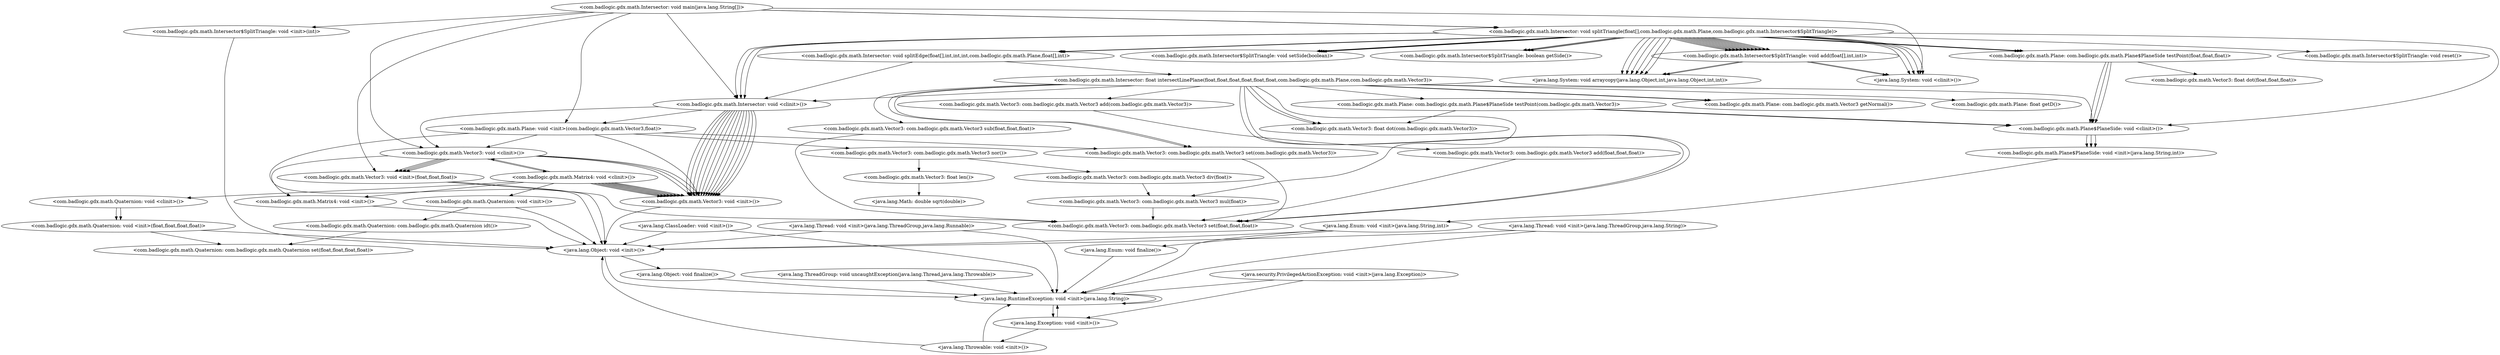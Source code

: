 digraph CallGraph {
"<com.badlogic.gdx.math.Intersector: void main(java.lang.String[])>" -> "<com.badlogic.gdx.math.Vector3: void <clinit>()>";
"<com.badlogic.gdx.math.Intersector: void main(java.lang.String[])>" -> "<com.badlogic.gdx.math.Intersector: void splitTriangle(float[],com.badlogic.gdx.math.Plane,com.badlogic.gdx.math.Intersector$SplitTriangle)>";
"<com.badlogic.gdx.math.Intersector: void main(java.lang.String[])>" -> "<com.badlogic.gdx.math.Intersector: void splitTriangle(float[],com.badlogic.gdx.math.Plane,com.badlogic.gdx.math.Intersector$SplitTriangle)>";
"<com.badlogic.gdx.math.Intersector: void main(java.lang.String[])>" -> "<com.badlogic.gdx.math.Intersector$SplitTriangle: void <init>(int)>";
"<com.badlogic.gdx.math.Intersector: void main(java.lang.String[])>" -> "<com.badlogic.gdx.math.Plane: void <init>(com.badlogic.gdx.math.Vector3,float)>";
"<com.badlogic.gdx.math.Intersector: void main(java.lang.String[])>" -> "<com.badlogic.gdx.math.Vector3: void <init>(float,float,float)>";
"<com.badlogic.gdx.math.Intersector: void main(java.lang.String[])>" -> "<java.lang.System: void <clinit>()>";
"<com.badlogic.gdx.math.Intersector: void main(java.lang.String[])>" -> "<com.badlogic.gdx.math.Intersector: void <clinit>()>";
"<com.badlogic.gdx.math.Intersector: void <clinit>()>" -> "<com.badlogic.gdx.math.Vector3: void <clinit>()>";
"<com.badlogic.gdx.math.Intersector: void <clinit>()>" -> "<com.badlogic.gdx.math.Vector3: void <init>()>";
"<com.badlogic.gdx.math.Intersector: void <clinit>()>" -> "<com.badlogic.gdx.math.Vector3: void <init>()>";
"<com.badlogic.gdx.math.Intersector: void <clinit>()>" -> "<com.badlogic.gdx.math.Vector3: void <init>()>";
"<com.badlogic.gdx.math.Intersector: void <clinit>()>" -> "<com.badlogic.gdx.math.Vector3: void <init>()>";
"<com.badlogic.gdx.math.Intersector: void <clinit>()>" -> "<com.badlogic.gdx.math.Vector3: void <init>()>";
"<com.badlogic.gdx.math.Intersector: void <clinit>()>" -> "<com.badlogic.gdx.math.Vector3: void <init>()>";
"<com.badlogic.gdx.math.Intersector: void <clinit>()>" -> "<com.badlogic.gdx.math.Vector3: void <init>()>";
"<com.badlogic.gdx.math.Intersector: void <clinit>()>" -> "<com.badlogic.gdx.math.Vector3: void <init>()>";
"<com.badlogic.gdx.math.Intersector: void <clinit>()>" -> "<com.badlogic.gdx.math.Vector3: void <init>()>";
"<com.badlogic.gdx.math.Intersector: void <clinit>()>" -> "<com.badlogic.gdx.math.Plane: void <init>(com.badlogic.gdx.math.Vector3,float)>";
"<com.badlogic.gdx.math.Intersector: void <clinit>()>" -> "<com.badlogic.gdx.math.Vector3: void <init>()>";
"<com.badlogic.gdx.math.Intersector: void <clinit>()>" -> "<com.badlogic.gdx.math.Vector3: void <init>()>";
"<com.badlogic.gdx.math.Intersector: void <clinit>()>" -> "<com.badlogic.gdx.math.Vector3: void <init>()>";
"<com.badlogic.gdx.math.Intersector: void <clinit>()>" -> "<com.badlogic.gdx.math.Vector3: void <init>()>";
"<java.lang.ThreadGroup: void uncaughtException(java.lang.Thread,java.lang.Throwable)>" -> "<java.lang.RuntimeException: void <init>(java.lang.String)>";
"<java.lang.ClassLoader: void <init>()>" -> "<java.lang.Object: void <init>()>";
"<java.lang.ClassLoader: void <init>()>" -> "<java.lang.RuntimeException: void <init>(java.lang.String)>";
"<java.security.PrivilegedActionException: void <init>(java.lang.Exception)>" -> "<java.lang.Exception: void <init>()>";
"<java.security.PrivilegedActionException: void <init>(java.lang.Exception)>" -> "<java.lang.RuntimeException: void <init>(java.lang.String)>";
"<java.lang.Thread: void <init>(java.lang.ThreadGroup,java.lang.Runnable)>" -> "<java.lang.Object: void <init>()>";
"<java.lang.Thread: void <init>(java.lang.ThreadGroup,java.lang.Runnable)>" -> "<java.lang.RuntimeException: void <init>(java.lang.String)>";
"<java.lang.Thread: void <init>(java.lang.ThreadGroup,java.lang.String)>" -> "<java.lang.Object: void <init>()>";
"<java.lang.Thread: void <init>(java.lang.ThreadGroup,java.lang.String)>" -> "<java.lang.RuntimeException: void <init>(java.lang.String)>";
"<com.badlogic.gdx.math.Vector3: void <clinit>()>" -> "<com.badlogic.gdx.math.Matrix4: void <clinit>()>";
"<com.badlogic.gdx.math.Vector3: void <clinit>()>" -> "<com.badlogic.gdx.math.Matrix4: void <init>()>";
"<com.badlogic.gdx.math.Vector3: void <clinit>()>" -> "<com.badlogic.gdx.math.Vector3: void <init>(float,float,float)>";
"<com.badlogic.gdx.math.Vector3: void <clinit>()>" -> "<com.badlogic.gdx.math.Vector3: void <init>(float,float,float)>";
"<com.badlogic.gdx.math.Vector3: void <clinit>()>" -> "<com.badlogic.gdx.math.Vector3: void <init>(float,float,float)>";
"<com.badlogic.gdx.math.Vector3: void <clinit>()>" -> "<com.badlogic.gdx.math.Vector3: void <init>(float,float,float)>";
"<com.badlogic.gdx.math.Vector3: void <clinit>()>" -> "<com.badlogic.gdx.math.Vector3: void <init>()>";
"<com.badlogic.gdx.math.Vector3: void <clinit>()>" -> "<com.badlogic.gdx.math.Vector3: void <init>()>";
"<com.badlogic.gdx.math.Vector3: void <clinit>()>" -> "<com.badlogic.gdx.math.Vector3: void <init>()>";
"<com.badlogic.gdx.math.Intersector: void splitTriangle(float[],com.badlogic.gdx.math.Plane,com.badlogic.gdx.math.Intersector$SplitTriangle)>" -> "<com.badlogic.gdx.math.Plane$PlaneSide: void <clinit>()>";
"<com.badlogic.gdx.math.Intersector: void splitTriangle(float[],com.badlogic.gdx.math.Plane,com.badlogic.gdx.math.Intersector$SplitTriangle)>" -> "<java.lang.System: void arraycopy(java.lang.Object,int,java.lang.Object,int,int)>";
"<com.badlogic.gdx.math.Intersector: void splitTriangle(float[],com.badlogic.gdx.math.Plane,com.badlogic.gdx.math.Intersector$SplitTriangle)>" -> "<java.lang.System: void arraycopy(java.lang.Object,int,java.lang.Object,int,int)>";
"<com.badlogic.gdx.math.Intersector: void splitTriangle(float[],com.badlogic.gdx.math.Plane,com.badlogic.gdx.math.Intersector$SplitTriangle)>" -> "<java.lang.System: void arraycopy(java.lang.Object,int,java.lang.Object,int,int)>";
"<com.badlogic.gdx.math.Intersector: void splitTriangle(float[],com.badlogic.gdx.math.Plane,com.badlogic.gdx.math.Intersector$SplitTriangle)>" -> "<java.lang.System: void arraycopy(java.lang.Object,int,java.lang.Object,int,int)>";
"<com.badlogic.gdx.math.Intersector: void splitTriangle(float[],com.badlogic.gdx.math.Plane,com.badlogic.gdx.math.Intersector$SplitTriangle)>" -> "<com.badlogic.gdx.math.Intersector: void splitEdge(float[],int,int,int,com.badlogic.gdx.math.Plane,float[],int)>";
"<com.badlogic.gdx.math.Intersector: void splitTriangle(float[],com.badlogic.gdx.math.Plane,com.badlogic.gdx.math.Intersector$SplitTriangle)>" -> "<com.badlogic.gdx.math.Intersector: void splitEdge(float[],int,int,int,com.badlogic.gdx.math.Plane,float[],int)>";
"<com.badlogic.gdx.math.Intersector: void splitTriangle(float[],com.badlogic.gdx.math.Plane,com.badlogic.gdx.math.Intersector$SplitTriangle)>" -> "<com.badlogic.gdx.math.Intersector: void splitEdge(float[],int,int,int,com.badlogic.gdx.math.Plane,float[],int)>";
"<com.badlogic.gdx.math.Intersector: void splitTriangle(float[],com.badlogic.gdx.math.Plane,com.badlogic.gdx.math.Intersector$SplitTriangle)>" -> "<java.lang.System: void arraycopy(java.lang.Object,int,java.lang.Object,int,int)>";
"<com.badlogic.gdx.math.Intersector: void splitTriangle(float[],com.badlogic.gdx.math.Plane,com.badlogic.gdx.math.Intersector$SplitTriangle)>" -> "<java.lang.System: void arraycopy(java.lang.Object,int,java.lang.Object,int,int)>";
"<com.badlogic.gdx.math.Intersector: void splitTriangle(float[],com.badlogic.gdx.math.Plane,com.badlogic.gdx.math.Intersector$SplitTriangle)>" -> "<java.lang.System: void <clinit>()>";
"<com.badlogic.gdx.math.Intersector: void splitTriangle(float[],com.badlogic.gdx.math.Plane,com.badlogic.gdx.math.Intersector$SplitTriangle)>" -> "<java.lang.System: void <clinit>()>";
"<com.badlogic.gdx.math.Intersector: void splitTriangle(float[],com.badlogic.gdx.math.Plane,com.badlogic.gdx.math.Intersector$SplitTriangle)>" -> "<com.badlogic.gdx.math.Intersector: void <clinit>()>";
"<com.badlogic.gdx.math.Intersector: void splitTriangle(float[],com.badlogic.gdx.math.Plane,com.badlogic.gdx.math.Intersector$SplitTriangle)>" -> "<com.badlogic.gdx.math.Intersector: void <clinit>()>";
"<com.badlogic.gdx.math.Intersector: void splitTriangle(float[],com.badlogic.gdx.math.Plane,com.badlogic.gdx.math.Intersector$SplitTriangle)>" -> "<com.badlogic.gdx.math.Intersector: void <clinit>()>";
"<com.badlogic.gdx.math.Intersector: void splitTriangle(float[],com.badlogic.gdx.math.Plane,com.badlogic.gdx.math.Intersector$SplitTriangle)>" -> "<java.lang.System: void <clinit>()>";
"<com.badlogic.gdx.math.Intersector: void splitTriangle(float[],com.badlogic.gdx.math.Plane,com.badlogic.gdx.math.Intersector$SplitTriangle)>" -> "<java.lang.System: void <clinit>()>";
"<com.badlogic.gdx.math.Intersector$SplitTriangle: void <init>(int)>" -> "<java.lang.Object: void <init>()>";
"<com.badlogic.gdx.math.Plane: void <init>(com.badlogic.gdx.math.Vector3,float)>" -> "<com.badlogic.gdx.math.Vector3: void <clinit>()>";
"<com.badlogic.gdx.math.Plane: void <init>(com.badlogic.gdx.math.Vector3,float)>" -> "<com.badlogic.gdx.math.Vector3: void <init>()>";
"<com.badlogic.gdx.math.Plane: void <init>(com.badlogic.gdx.math.Vector3,float)>" -> "<java.lang.Object: void <init>()>";
"<com.badlogic.gdx.math.Vector3: void <init>(float,float,float)>" -> "<java.lang.Object: void <init>()>";
"<com.badlogic.gdx.math.Vector3: void <init>()>" -> "<java.lang.Object: void <init>()>";
"<java.lang.RuntimeException: void <init>(java.lang.String)>" -> "<java.lang.Exception: void <init>()>";
"<java.lang.RuntimeException: void <init>(java.lang.String)>" -> "<java.lang.RuntimeException: void <init>(java.lang.String)>";
"<java.lang.Object: void <init>()>" -> "<java.lang.Object: void finalize()>";
"<java.lang.Object: void <init>()>" -> "<java.lang.RuntimeException: void <init>(java.lang.String)>";
"<java.lang.Exception: void <init>()>" -> "<java.lang.Throwable: void <init>()>";
"<java.lang.Exception: void <init>()>" -> "<java.lang.RuntimeException: void <init>(java.lang.String)>";
"<com.badlogic.gdx.math.Matrix4: void <clinit>()>" -> "<com.badlogic.gdx.math.Quaternion: void <clinit>()>";
"<com.badlogic.gdx.math.Matrix4: void <clinit>()>" -> "<com.badlogic.gdx.math.Vector3: void <init>()>";
"<com.badlogic.gdx.math.Matrix4: void <clinit>()>" -> "<com.badlogic.gdx.math.Vector3: void <init>()>";
"<com.badlogic.gdx.math.Matrix4: void <clinit>()>" -> "<com.badlogic.gdx.math.Vector3: void <init>()>";
"<com.badlogic.gdx.math.Matrix4: void <clinit>()>" -> "<com.badlogic.gdx.math.Matrix4: void <init>()>";
"<com.badlogic.gdx.math.Matrix4: void <clinit>()>" -> "<com.badlogic.gdx.math.Vector3: void <init>()>";
"<com.badlogic.gdx.math.Matrix4: void <clinit>()>" -> "<com.badlogic.gdx.math.Vector3: void <init>()>";
"<com.badlogic.gdx.math.Matrix4: void <clinit>()>" -> "<com.badlogic.gdx.math.Vector3: void <init>()>";
"<com.badlogic.gdx.math.Matrix4: void <clinit>()>" -> "<com.badlogic.gdx.math.Vector3: void <init>()>";
"<com.badlogic.gdx.math.Matrix4: void <clinit>()>" -> "<com.badlogic.gdx.math.Vector3: void <init>()>";
"<com.badlogic.gdx.math.Matrix4: void <clinit>()>" -> "<com.badlogic.gdx.math.Quaternion: void <init>()>";
"<com.badlogic.gdx.math.Matrix4: void <clinit>()>" -> "<com.badlogic.gdx.math.Vector3: void <clinit>()>";
"<com.badlogic.gdx.math.Matrix4: void <init>()>" -> "<java.lang.Object: void <init>()>";
"<com.badlogic.gdx.math.Plane$PlaneSide: void <clinit>()>" -> "<com.badlogic.gdx.math.Plane$PlaneSide: void <init>(java.lang.String,int)>";
"<com.badlogic.gdx.math.Plane$PlaneSide: void <clinit>()>" -> "<com.badlogic.gdx.math.Plane$PlaneSide: void <init>(java.lang.String,int)>";
"<com.badlogic.gdx.math.Plane$PlaneSide: void <clinit>()>" -> "<com.badlogic.gdx.math.Plane$PlaneSide: void <init>(java.lang.String,int)>";
"<com.badlogic.gdx.math.Intersector: void splitEdge(float[],int,int,int,com.badlogic.gdx.math.Plane,float[],int)>" -> "<com.badlogic.gdx.math.Intersector: void <clinit>()>";
"<com.badlogic.gdx.math.Intersector: void splitEdge(float[],int,int,int,com.badlogic.gdx.math.Plane,float[],int)>" -> "<com.badlogic.gdx.math.Intersector: float intersectLinePlane(float,float,float,float,float,float,com.badlogic.gdx.math.Plane,com.badlogic.gdx.math.Vector3)>";
"<java.lang.Object: void finalize()>" -> "<java.lang.RuntimeException: void <init>(java.lang.String)>";
"<java.lang.Throwable: void <init>()>" -> "<java.lang.Object: void <init>()>";
"<java.lang.Throwable: void <init>()>" -> "<java.lang.RuntimeException: void <init>(java.lang.String)>";
"<com.badlogic.gdx.math.Quaternion: void <clinit>()>" -> "<com.badlogic.gdx.math.Quaternion: void <init>(float,float,float,float)>";
"<com.badlogic.gdx.math.Quaternion: void <clinit>()>" -> "<com.badlogic.gdx.math.Quaternion: void <init>(float,float,float,float)>";
"<com.badlogic.gdx.math.Quaternion: void <init>()>" -> "<java.lang.Object: void <init>()>";
"<com.badlogic.gdx.math.Plane$PlaneSide: void <init>(java.lang.String,int)>" -> "<java.lang.Enum: void <init>(java.lang.String,int)>";
"<com.badlogic.gdx.math.Intersector: float intersectLinePlane(float,float,float,float,float,float,com.badlogic.gdx.math.Plane,com.badlogic.gdx.math.Vector3)>" -> "<com.badlogic.gdx.math.Intersector: void <clinit>()>";
"<com.badlogic.gdx.math.Intersector: float intersectLinePlane(float,float,float,float,float,float,com.badlogic.gdx.math.Plane,com.badlogic.gdx.math.Vector3)>" -> "<com.badlogic.gdx.math.Plane$PlaneSide: void <clinit>()>";
"<com.badlogic.gdx.math.Quaternion: void <init>(float,float,float,float)>" -> "<java.lang.Object: void <init>()>";
"<java.lang.Enum: void <init>(java.lang.String,int)>" -> "<java.lang.Enum: void finalize()>";
"<java.lang.Enum: void <init>(java.lang.String,int)>" -> "<java.lang.RuntimeException: void <init>(java.lang.String)>";
"<java.lang.Enum: void <init>(java.lang.String,int)>" -> "<java.lang.Object: void <init>()>";
"<java.lang.Enum: void finalize()>" -> "<java.lang.RuntimeException: void <init>(java.lang.String)>";
"<com.badlogic.gdx.math.Quaternion: void <init>(float,float,float,float)>" -> "<com.badlogic.gdx.math.Quaternion: com.badlogic.gdx.math.Quaternion set(float,float,float,float)>";
"<com.badlogic.gdx.math.Quaternion: void <init>()>" -> "<com.badlogic.gdx.math.Quaternion: com.badlogic.gdx.math.Quaternion idt()>";
"<com.badlogic.gdx.math.Quaternion: com.badlogic.gdx.math.Quaternion idt()>" -> "<com.badlogic.gdx.math.Quaternion: com.badlogic.gdx.math.Quaternion set(float,float,float,float)>";
"<com.badlogic.gdx.math.Plane: void <init>(com.badlogic.gdx.math.Vector3,float)>" -> "<com.badlogic.gdx.math.Vector3: com.badlogic.gdx.math.Vector3 set(com.badlogic.gdx.math.Vector3)>";
"<com.badlogic.gdx.math.Vector3: com.badlogic.gdx.math.Vector3 set(com.badlogic.gdx.math.Vector3)>" -> "<com.badlogic.gdx.math.Vector3: com.badlogic.gdx.math.Vector3 set(float,float,float)>";
"<com.badlogic.gdx.math.Intersector: float intersectLinePlane(float,float,float,float,float,float,com.badlogic.gdx.math.Plane,com.badlogic.gdx.math.Vector3)>" -> "<com.badlogic.gdx.math.Vector3: com.badlogic.gdx.math.Vector3 set(float,float,float)>";
"<com.badlogic.gdx.math.Intersector: float intersectLinePlane(float,float,float,float,float,float,com.badlogic.gdx.math.Plane,com.badlogic.gdx.math.Vector3)>" -> "<com.badlogic.gdx.math.Vector3: com.badlogic.gdx.math.Vector3 sub(float,float,float)>";
"<com.badlogic.gdx.math.Intersector: float intersectLinePlane(float,float,float,float,float,float,com.badlogic.gdx.math.Plane,com.badlogic.gdx.math.Vector3)>" -> "<com.badlogic.gdx.math.Vector3: float dot(com.badlogic.gdx.math.Vector3)>";
"<com.badlogic.gdx.math.Intersector: float intersectLinePlane(float,float,float,float,float,float,com.badlogic.gdx.math.Plane,com.badlogic.gdx.math.Vector3)>" -> "<com.badlogic.gdx.math.Vector3: com.badlogic.gdx.math.Vector3 mul(float)>";
"<com.badlogic.gdx.math.Vector3: com.badlogic.gdx.math.Vector3 mul(float)>" -> "<com.badlogic.gdx.math.Vector3: com.badlogic.gdx.math.Vector3 set(float,float,float)>";
"<com.badlogic.gdx.math.Vector3: com.badlogic.gdx.math.Vector3 sub(float,float,float)>" -> "<com.badlogic.gdx.math.Vector3: com.badlogic.gdx.math.Vector3 set(float,float,float)>";
"<com.badlogic.gdx.math.Intersector: float intersectLinePlane(float,float,float,float,float,float,com.badlogic.gdx.math.Plane,com.badlogic.gdx.math.Vector3)>" -> "<com.badlogic.gdx.math.Vector3: com.badlogic.gdx.math.Vector3 set(float,float,float)>";
"<com.badlogic.gdx.math.Intersector: float intersectLinePlane(float,float,float,float,float,float,com.badlogic.gdx.math.Plane,com.badlogic.gdx.math.Vector3)>" -> "<com.badlogic.gdx.math.Vector3: float dot(com.badlogic.gdx.math.Vector3)>";
"<com.badlogic.gdx.math.Intersector: float intersectLinePlane(float,float,float,float,float,float,com.badlogic.gdx.math.Plane,com.badlogic.gdx.math.Vector3)>" -> "<com.badlogic.gdx.math.Vector3: com.badlogic.gdx.math.Vector3 set(com.badlogic.gdx.math.Vector3)>";
"<com.badlogic.gdx.math.Intersector: float intersectLinePlane(float,float,float,float,float,float,com.badlogic.gdx.math.Plane,com.badlogic.gdx.math.Vector3)>" -> "<com.badlogic.gdx.math.Vector3: com.badlogic.gdx.math.Vector3 add(com.badlogic.gdx.math.Vector3)>";
"<com.badlogic.gdx.math.Intersector: float intersectLinePlane(float,float,float,float,float,float,com.badlogic.gdx.math.Plane,com.badlogic.gdx.math.Vector3)>" -> "<com.badlogic.gdx.math.Vector3: com.badlogic.gdx.math.Vector3 set(com.badlogic.gdx.math.Vector3)>";
"<com.badlogic.gdx.math.Vector3: com.badlogic.gdx.math.Vector3 add(com.badlogic.gdx.math.Vector3)>" -> "<com.badlogic.gdx.math.Vector3: com.badlogic.gdx.math.Vector3 add(float,float,float)>";
"<com.badlogic.gdx.math.Vector3: com.badlogic.gdx.math.Vector3 add(float,float,float)>" -> "<com.badlogic.gdx.math.Vector3: com.badlogic.gdx.math.Vector3 set(float,float,float)>";
"<com.badlogic.gdx.math.Intersector: void splitTriangle(float[],com.badlogic.gdx.math.Plane,com.badlogic.gdx.math.Intersector$SplitTriangle)>" -> "<com.badlogic.gdx.math.Intersector$SplitTriangle: void reset()>";
"<com.badlogic.gdx.math.Intersector: void splitTriangle(float[],com.badlogic.gdx.math.Plane,com.badlogic.gdx.math.Intersector$SplitTriangle)>" -> "<com.badlogic.gdx.math.Intersector$SplitTriangle: void setSide(boolean)>";
"<com.badlogic.gdx.math.Intersector: void splitTriangle(float[],com.badlogic.gdx.math.Plane,com.badlogic.gdx.math.Intersector$SplitTriangle)>" -> "<com.badlogic.gdx.math.Intersector$SplitTriangle: void add(float[],int,int)>";
"<com.badlogic.gdx.math.Intersector: void splitTriangle(float[],com.badlogic.gdx.math.Plane,com.badlogic.gdx.math.Intersector$SplitTriangle)>" -> "<com.badlogic.gdx.math.Intersector$SplitTriangle: void add(float[],int,int)>";
"<com.badlogic.gdx.math.Intersector: void splitTriangle(float[],com.badlogic.gdx.math.Plane,com.badlogic.gdx.math.Intersector$SplitTriangle)>" -> "<com.badlogic.gdx.math.Intersector$SplitTriangle: boolean getSide()>";
"<com.badlogic.gdx.math.Intersector: void splitTriangle(float[],com.badlogic.gdx.math.Plane,com.badlogic.gdx.math.Intersector$SplitTriangle)>" -> "<com.badlogic.gdx.math.Intersector$SplitTriangle: void setSide(boolean)>";
"<com.badlogic.gdx.math.Intersector: void splitTriangle(float[],com.badlogic.gdx.math.Plane,com.badlogic.gdx.math.Intersector$SplitTriangle)>" -> "<com.badlogic.gdx.math.Intersector$SplitTriangle: void add(float[],int,int)>";
"<com.badlogic.gdx.math.Intersector: void splitTriangle(float[],com.badlogic.gdx.math.Plane,com.badlogic.gdx.math.Intersector$SplitTriangle)>" -> "<com.badlogic.gdx.math.Intersector$SplitTriangle: void add(float[],int,int)>";
"<com.badlogic.gdx.math.Intersector: void splitTriangle(float[],com.badlogic.gdx.math.Plane,com.badlogic.gdx.math.Intersector$SplitTriangle)>" -> "<com.badlogic.gdx.math.Intersector$SplitTriangle: void add(float[],int,int)>";
"<com.badlogic.gdx.math.Intersector: void splitTriangle(float[],com.badlogic.gdx.math.Plane,com.badlogic.gdx.math.Intersector$SplitTriangle)>" -> "<com.badlogic.gdx.math.Intersector$SplitTriangle: boolean getSide()>";
"<com.badlogic.gdx.math.Intersector: void splitTriangle(float[],com.badlogic.gdx.math.Plane,com.badlogic.gdx.math.Intersector$SplitTriangle)>" -> "<com.badlogic.gdx.math.Intersector$SplitTriangle: void setSide(boolean)>";
"<com.badlogic.gdx.math.Intersector: void splitTriangle(float[],com.badlogic.gdx.math.Plane,com.badlogic.gdx.math.Intersector$SplitTriangle)>" -> "<com.badlogic.gdx.math.Intersector$SplitTriangle: void add(float[],int,int)>";
"<com.badlogic.gdx.math.Intersector: void splitTriangle(float[],com.badlogic.gdx.math.Plane,com.badlogic.gdx.math.Intersector$SplitTriangle)>" -> "<com.badlogic.gdx.math.Intersector$SplitTriangle: void add(float[],int,int)>";
"<com.badlogic.gdx.math.Intersector: void splitTriangle(float[],com.badlogic.gdx.math.Plane,com.badlogic.gdx.math.Intersector$SplitTriangle)>" -> "<com.badlogic.gdx.math.Intersector$SplitTriangle: void add(float[],int,int)>";
"<com.badlogic.gdx.math.Intersector: void splitTriangle(float[],com.badlogic.gdx.math.Plane,com.badlogic.gdx.math.Intersector$SplitTriangle)>" -> "<com.badlogic.gdx.math.Intersector$SplitTriangle: boolean getSide()>";
"<com.badlogic.gdx.math.Intersector: void splitTriangle(float[],com.badlogic.gdx.math.Plane,com.badlogic.gdx.math.Intersector$SplitTriangle)>" -> "<com.badlogic.gdx.math.Intersector$SplitTriangle: void setSide(boolean)>";
"<com.badlogic.gdx.math.Intersector: void splitTriangle(float[],com.badlogic.gdx.math.Plane,com.badlogic.gdx.math.Intersector$SplitTriangle)>" -> "<com.badlogic.gdx.math.Intersector$SplitTriangle: void add(float[],int,int)>";
"<com.badlogic.gdx.math.Intersector: void splitTriangle(float[],com.badlogic.gdx.math.Plane,com.badlogic.gdx.math.Intersector$SplitTriangle)>" -> "<com.badlogic.gdx.math.Intersector$SplitTriangle: void add(float[],int,int)>";
"<com.badlogic.gdx.math.Intersector: void splitTriangle(float[],com.badlogic.gdx.math.Plane,com.badlogic.gdx.math.Intersector$SplitTriangle)>" -> "<com.badlogic.gdx.math.Intersector$SplitTriangle: void add(float[],int,int)>";
"<com.badlogic.gdx.math.Intersector: void splitTriangle(float[],com.badlogic.gdx.math.Plane,com.badlogic.gdx.math.Intersector$SplitTriangle)>" -> "<com.badlogic.gdx.math.Intersector$SplitTriangle: void add(float[],int,int)>";
"<com.badlogic.gdx.math.Intersector$SplitTriangle: void add(float[],int,int)>" -> "<java.lang.System: void <clinit>()>";
"<com.badlogic.gdx.math.Intersector$SplitTriangle: void add(float[],int,int)>" -> "<java.lang.System: void arraycopy(java.lang.Object,int,java.lang.Object,int,int)>";
"<com.badlogic.gdx.math.Intersector$SplitTriangle: void add(float[],int,int)>" -> "<java.lang.System: void arraycopy(java.lang.Object,int,java.lang.Object,int,int)>";
"<com.badlogic.gdx.math.Intersector$SplitTriangle: void add(float[],int,int)>" -> "<java.lang.System: void <clinit>()>";
"<com.badlogic.gdx.math.Plane: void <init>(com.badlogic.gdx.math.Vector3,float)>" -> "<com.badlogic.gdx.math.Vector3: com.badlogic.gdx.math.Vector3 nor()>";
"<com.badlogic.gdx.math.Vector3: com.badlogic.gdx.math.Vector3 nor()>" -> "<com.badlogic.gdx.math.Vector3: float len()>";
"<com.badlogic.gdx.math.Vector3: com.badlogic.gdx.math.Vector3 nor()>" -> "<com.badlogic.gdx.math.Vector3: com.badlogic.gdx.math.Vector3 div(float)>";
"<com.badlogic.gdx.math.Vector3: float len()>" -> "<java.lang.Math: double sqrt(double)>";
"<com.badlogic.gdx.math.Vector3: com.badlogic.gdx.math.Vector3 div(float)>" -> "<com.badlogic.gdx.math.Vector3: com.badlogic.gdx.math.Vector3 mul(float)>";
"<com.badlogic.gdx.math.Vector3: void <init>(float,float,float)>" -> "<com.badlogic.gdx.math.Vector3: com.badlogic.gdx.math.Vector3 set(float,float,float)>";
"<com.badlogic.gdx.math.Intersector: void splitTriangle(float[],com.badlogic.gdx.math.Plane,com.badlogic.gdx.math.Intersector$SplitTriangle)>" -> "<com.badlogic.gdx.math.Plane: com.badlogic.gdx.math.Plane$PlaneSide testPoint(float,float,float)>";
"<com.badlogic.gdx.math.Intersector: void splitTriangle(float[],com.badlogic.gdx.math.Plane,com.badlogic.gdx.math.Intersector$SplitTriangle)>" -> "<com.badlogic.gdx.math.Plane: com.badlogic.gdx.math.Plane$PlaneSide testPoint(float,float,float)>";
"<com.badlogic.gdx.math.Intersector: void splitTriangle(float[],com.badlogic.gdx.math.Plane,com.badlogic.gdx.math.Intersector$SplitTriangle)>" -> "<com.badlogic.gdx.math.Plane: com.badlogic.gdx.math.Plane$PlaneSide testPoint(float,float,float)>";
"<com.badlogic.gdx.math.Plane: com.badlogic.gdx.math.Plane$PlaneSide testPoint(float,float,float)>" -> "<com.badlogic.gdx.math.Plane$PlaneSide: void <clinit>()>";
"<com.badlogic.gdx.math.Plane: com.badlogic.gdx.math.Plane$PlaneSide testPoint(float,float,float)>" -> "<com.badlogic.gdx.math.Plane$PlaneSide: void <clinit>()>";
"<com.badlogic.gdx.math.Plane: com.badlogic.gdx.math.Plane$PlaneSide testPoint(float,float,float)>" -> "<com.badlogic.gdx.math.Plane$PlaneSide: void <clinit>()>";
"<com.badlogic.gdx.math.Plane: com.badlogic.gdx.math.Plane$PlaneSide testPoint(float,float,float)>" -> "<com.badlogic.gdx.math.Vector3: float dot(float,float,float)>";
"<com.badlogic.gdx.math.Intersector: float intersectLinePlane(float,float,float,float,float,float,com.badlogic.gdx.math.Plane,com.badlogic.gdx.math.Vector3)>" -> "<com.badlogic.gdx.math.Plane: com.badlogic.gdx.math.Vector3 getNormal()>";
"<com.badlogic.gdx.math.Intersector: float intersectLinePlane(float,float,float,float,float,float,com.badlogic.gdx.math.Plane,com.badlogic.gdx.math.Vector3)>" -> "<com.badlogic.gdx.math.Plane: com.badlogic.gdx.math.Vector3 getNormal()>";
"<com.badlogic.gdx.math.Intersector: float intersectLinePlane(float,float,float,float,float,float,com.badlogic.gdx.math.Plane,com.badlogic.gdx.math.Vector3)>" -> "<com.badlogic.gdx.math.Plane: float getD()>";
"<com.badlogic.gdx.math.Intersector: float intersectLinePlane(float,float,float,float,float,float,com.badlogic.gdx.math.Plane,com.badlogic.gdx.math.Vector3)>" -> "<com.badlogic.gdx.math.Plane: com.badlogic.gdx.math.Plane$PlaneSide testPoint(com.badlogic.gdx.math.Vector3)>";
"<com.badlogic.gdx.math.Plane: com.badlogic.gdx.math.Plane$PlaneSide testPoint(com.badlogic.gdx.math.Vector3)>" -> "<com.badlogic.gdx.math.Plane$PlaneSide: void <clinit>()>";
"<com.badlogic.gdx.math.Plane: com.badlogic.gdx.math.Plane$PlaneSide testPoint(com.badlogic.gdx.math.Vector3)>" -> "<com.badlogic.gdx.math.Plane$PlaneSide: void <clinit>()>";
"<com.badlogic.gdx.math.Plane: com.badlogic.gdx.math.Plane$PlaneSide testPoint(com.badlogic.gdx.math.Vector3)>" -> "<com.badlogic.gdx.math.Plane$PlaneSide: void <clinit>()>";
"<com.badlogic.gdx.math.Plane: com.badlogic.gdx.math.Plane$PlaneSide testPoint(com.badlogic.gdx.math.Vector3)>" -> "<com.badlogic.gdx.math.Vector3: float dot(com.badlogic.gdx.math.Vector3)>";
}

